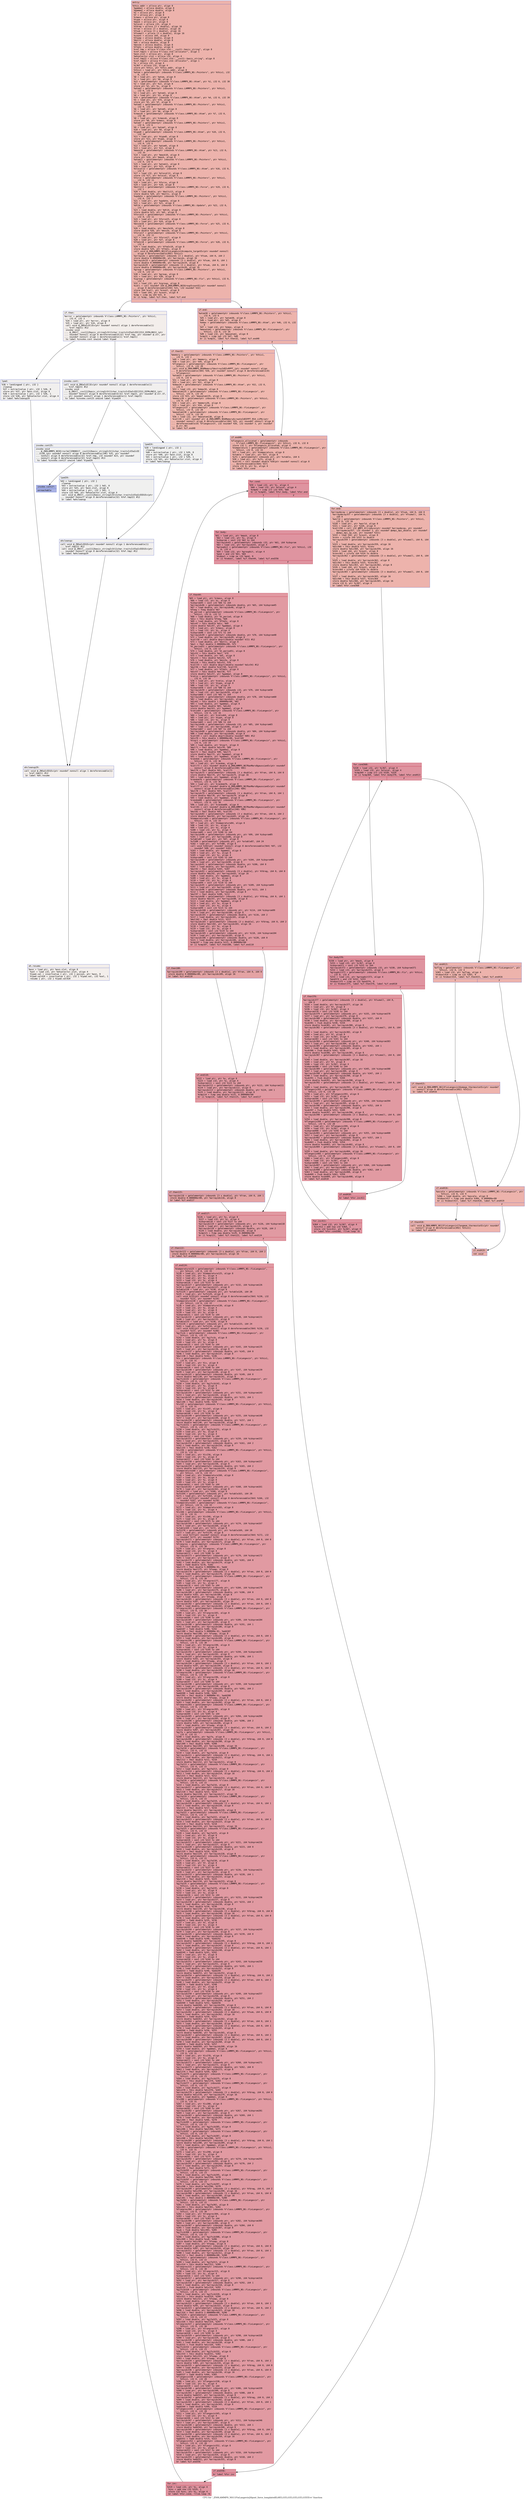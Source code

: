 digraph "CFG for '_ZN9LAMMPS_NS11FixLangevin20post_force_templatedILi0ELi1ELi1ELi1ELi1ELi1EEEvv' function" {
	label="CFG for '_ZN9LAMMPS_NS11FixLangevin20post_force_templatedILi0ELi1ELi1ELi1ELi1ELi1EEEvv' function";

	Node0x55e6b20010c0 [shape=record,color="#3d50c3ff", style=filled, fillcolor="#d6524470" fontname="Courier",label="{entry:\l|  %this.addr = alloca ptr, align 8\l  %gamma1 = alloca double, align 8\l  %gamma2 = alloca double, align 8\l  %v = alloca ptr, align 8\l  %f = alloca ptr, align 8\l  %rmass = alloca ptr, align 8\l  %type = alloca ptr, align 8\l  %mask = alloca ptr, align 8\l  %nlocal = alloca i32, align 4\l  %fdrag = alloca [3 x double], align 16\l  %fran = alloca [3 x double], align 16\l  %fsum = alloca [3 x double], align 16\l  %fsumall = alloca [3 x double], align 16\l  %count = alloca i64, align 8\l  %fswap = alloca double, align 8\l  %boltz = alloca double, align 8\l  %dt = alloca double, align 8\l  %mvv2e = alloca double, align 8\l  %ftm2v = alloca double, align 8\l  %ref.tmp = alloca %\"class.std::__cxx11::basic_string\", align 8\l  %ref.tmp21 = alloca %\"class.std::allocator\", align 1\l  %exn.slot = alloca ptr, align 8\l  %ehselector.slot = alloca i32, align 4\l  %ref.tmp22 = alloca %\"class.std::__cxx11::basic_string\", align 8\l  %ref.tmp23 = alloca %\"class.std::allocator\", align 1\l  %i = alloca i32, align 4\l  %i367 = alloca i32, align 4\l  store ptr %this, ptr %this.addr, align 8\l  %this1 = load ptr, ptr %this.addr, align 8\l  %atom = getelementptr inbounds %\"class.LAMMPS_NS::Pointers\", ptr %this1, i32\l... 0, i32 6\l  %0 = load ptr, ptr %atom, align 8\l  %1 = load ptr, ptr %0, align 8\l  %v2 = getelementptr inbounds %\"class.LAMMPS_NS::Atom\", ptr %1, i32 0, i32 38\l  %2 = load ptr, ptr %v2, align 8\l  store ptr %2, ptr %v, align 8\l  %atom3 = getelementptr inbounds %\"class.LAMMPS_NS::Pointers\", ptr %this1,\l... i32 0, i32 6\l  %3 = load ptr, ptr %atom3, align 8\l  %4 = load ptr, ptr %3, align 8\l  %f4 = getelementptr inbounds %\"class.LAMMPS_NS::Atom\", ptr %4, i32 0, i32 39\l  %5 = load ptr, ptr %f4, align 8\l  store ptr %5, ptr %f, align 8\l  %atom5 = getelementptr inbounds %\"class.LAMMPS_NS::Pointers\", ptr %this1,\l... i32 0, i32 6\l  %6 = load ptr, ptr %atom5, align 8\l  %7 = load ptr, ptr %6, align 8\l  %rmass6 = getelementptr inbounds %\"class.LAMMPS_NS::Atom\", ptr %7, i32 0,\l... i32 40\l  %8 = load ptr, ptr %rmass6, align 8\l  store ptr %8, ptr %rmass, align 8\l  %atom7 = getelementptr inbounds %\"class.LAMMPS_NS::Pointers\", ptr %this1,\l... i32 0, i32 6\l  %9 = load ptr, ptr %atom7, align 8\l  %10 = load ptr, ptr %9, align 8\l  %type8 = getelementptr inbounds %\"class.LAMMPS_NS::Atom\", ptr %10, i32 0,\l... i32 34\l  %11 = load ptr, ptr %type8, align 8\l  store ptr %11, ptr %type, align 8\l  %atom9 = getelementptr inbounds %\"class.LAMMPS_NS::Pointers\", ptr %this1,\l... i32 0, i32 6\l  %12 = load ptr, ptr %atom9, align 8\l  %13 = load ptr, ptr %12, align 8\l  %mask10 = getelementptr inbounds %\"class.LAMMPS_NS::Atom\", ptr %13, i32 0,\l... i32 35\l  %14 = load ptr, ptr %mask10, align 8\l  store ptr %14, ptr %mask, align 8\l  %atom11 = getelementptr inbounds %\"class.LAMMPS_NS::Pointers\", ptr %this1,\l... i32 0, i32 6\l  %15 = load ptr, ptr %atom11, align 8\l  %16 = load ptr, ptr %15, align 8\l  %nlocal12 = getelementptr inbounds %\"class.LAMMPS_NS::Atom\", ptr %16, i32 0,\l... i32 4\l  %17 = load i32, ptr %nlocal12, align 8\l  store i32 %17, ptr %nlocal, align 4\l  %force = getelementptr inbounds %\"class.LAMMPS_NS::Pointers\", ptr %this1,\l... i32 0, i32 11\l  %18 = load ptr, ptr %force, align 8\l  %19 = load ptr, ptr %18, align 8\l  %boltz13 = getelementptr inbounds %\"class.LAMMPS_NS::Force\", ptr %19, i32 0,\l... i32 1\l  %20 = load double, ptr %boltz13, align 8\l  store double %20, ptr %boltz, align 8\l  %update = getelementptr inbounds %\"class.LAMMPS_NS::Pointers\", ptr %this1,\l... i32 0, i32 7\l  %21 = load ptr, ptr %update, align 8\l  %22 = load ptr, ptr %21, align 8\l  %dt14 = getelementptr inbounds %\"class.LAMMPS_NS::Update\", ptr %22, i32 0,\l... i32 1\l  %23 = load double, ptr %dt14, align 8\l  store double %23, ptr %dt, align 8\l  %force15 = getelementptr inbounds %\"class.LAMMPS_NS::Pointers\", ptr %this1,\l... i32 0, i32 11\l  %24 = load ptr, ptr %force15, align 8\l  %25 = load ptr, ptr %24, align 8\l  %mvv2e16 = getelementptr inbounds %\"class.LAMMPS_NS::Force\", ptr %25, i32 0,\l... i32 3\l  %26 = load double, ptr %mvv2e16, align 8\l  store double %26, ptr %mvv2e, align 8\l  %force17 = getelementptr inbounds %\"class.LAMMPS_NS::Pointers\", ptr %this1,\l... i32 0, i32 11\l  %27 = load ptr, ptr %force17, align 8\l  %28 = load ptr, ptr %27, align 8\l  %ftm2v18 = getelementptr inbounds %\"class.LAMMPS_NS::Force\", ptr %28, i32 0,\l... i32 4\l  %29 = load double, ptr %ftm2v18, align 8\l  store double %29, ptr %ftm2v, align 8\l  call void @_ZN9LAMMPS_NS11FixLangevin14compute_targetEv(ptr noundef nonnull\l... align 8 dereferenceable(892) %this1)\l  %arrayidx = getelementptr inbounds [3 x double], ptr %fsum, i64 0, i64 2\l  store double 0.000000e+00, ptr %arrayidx, align 16\l  %arrayidx19 = getelementptr inbounds [3 x double], ptr %fsum, i64 0, i64 1\l  store double 0.000000e+00, ptr %arrayidx19, align 8\l  %arrayidx20 = getelementptr inbounds [3 x double], ptr %fsum, i64 0, i64 0\l  store double 0.000000e+00, ptr %arrayidx20, align 16\l  %group = getelementptr inbounds %\"class.LAMMPS_NS::Pointers\", ptr %this1,\l... i32 0, i32 13\l  %30 = load ptr, ptr %group, align 8\l  %31 = load ptr, ptr %30, align 8\l  %igroup = getelementptr inbounds %\"class.LAMMPS_NS::Fix\", ptr %this1, i32 0,\l... i32 3\l  %32 = load i32, ptr %igroup, align 8\l  %call = call noundef i64 @_ZN9LAMMPS_NS5Group5countEi(ptr noundef nonnull\l... align 8 dereferenceable(244) %31, i32 noundef %32)\l  store i64 %call, ptr %count, align 8\l  %33 = load i64, ptr %count, align 8\l  %cmp = icmp eq i64 %33, 0\l  br i1 %cmp, label %if.then, label %if.end\l|{<s0>T|<s1>F}}"];
	Node0x55e6b20010c0:s0 -> Node0x55e6b200b850[tooltip="entry -> if.then\nProbability 0.00%" ];
	Node0x55e6b20010c0:s1 -> Node0x55e6b200b8c0[tooltip="entry -> if.end\nProbability 100.00%" ];
	Node0x55e6b200b850 [shape=record,color="#3d50c3ff", style=filled, fillcolor="#e5d8d170" fontname="Courier",label="{if.then:\l|  %error = getelementptr inbounds %\"class.LAMMPS_NS::Pointers\", ptr %this1,\l... i32 0, i32 3\l  %34 = load ptr, ptr %error, align 8\l  %35 = load ptr, ptr %34, align 8\l  call void @_ZNSaIcEC1Ev(ptr noundef nonnull align 1 dereferenceable(1)\l... %ref.tmp21) #12\l  invoke void\l... @_ZNSt7__cxx1112basic_stringIcSt11char_traitsIcESaIcEEC2IS3_EEPKcRKS3_(ptr\l... noundef nonnull align 8 dereferenceable(32) %ref.tmp, ptr noundef @.str, ptr\l... noundef nonnull align 1 dereferenceable(1) %ref.tmp21)\l          to label %invoke.cont unwind label %lpad\l}"];
	Node0x55e6b200b850 -> Node0x55e6b200bd40[tooltip="if.then -> invoke.cont\nProbability 50.00%" ];
	Node0x55e6b200b850 -> Node0x55e6b200bd90[tooltip="if.then -> lpad\nProbability 50.00%" ];
	Node0x55e6b200bd40 [shape=record,color="#3d50c3ff", style=filled, fillcolor="#e0dbd870" fontname="Courier",label="{invoke.cont:\l|  call void @_ZNSaIcEC1Ev(ptr noundef nonnull align 1 dereferenceable(1)\l... %ref.tmp23) #12\l  invoke void\l... @_ZNSt7__cxx1112basic_stringIcSt11char_traitsIcESaIcEEC2IS3_EEPKcRKS3_(ptr\l... noundef nonnull align 8 dereferenceable(32) %ref.tmp22, ptr noundef @.str.37,\l... ptr noundef nonnull align 1 dereferenceable(1) %ref.tmp23)\l          to label %invoke.cont25 unwind label %lpad24\l}"];
	Node0x55e6b200bd40 -> Node0x55e6b200c080[tooltip="invoke.cont -> invoke.cont25\nProbability 50.00%" ];
	Node0x55e6b200bd40 -> Node0x55e6b200c0d0[tooltip="invoke.cont -> lpad24\nProbability 50.00%" ];
	Node0x55e6b200c080 [shape=record,color="#3d50c3ff", style=filled, fillcolor="#dedcdb70" fontname="Courier",label="{invoke.cont25:\l|  invoke void\l... @_ZN9LAMMPS_NS5Error3allERKNSt7__cxx1112basic_stringIcSt11char_traitsIcESaIcEE\l...EiS8_(ptr noundef nonnull align 8 dereferenceable(196) %35, ptr noundef\l... nonnull align 8 dereferenceable(32) %ref.tmp, i32 noundef 623, ptr noundef\l... nonnull align 8 dereferenceable(32) %ref.tmp22) #13\l          to label %invoke.cont27 unwind label %lpad26\l}"];
	Node0x55e6b200c080 -> Node0x55e6b200c030[tooltip="invoke.cont25 -> invoke.cont27\nProbability 0.00%" ];
	Node0x55e6b200c080 -> Node0x55e6b200c300[tooltip="invoke.cont25 -> lpad26\nProbability 100.00%" ];
	Node0x55e6b200c030 [shape=record,color="#3d50c3ff", style=filled, fillcolor="#3d50c370" fontname="Courier",label="{invoke.cont27:\l|  unreachable\l}"];
	Node0x55e6b200bd90 [shape=record,color="#3d50c3ff", style=filled, fillcolor="#e0dbd870" fontname="Courier",label="{lpad:\l|  %36 = landingpad \{ ptr, i32 \}\l          cleanup\l  %37 = extractvalue \{ ptr, i32 \} %36, 0\l  store ptr %37, ptr %exn.slot, align 8\l  %38 = extractvalue \{ ptr, i32 \} %36, 1\l  store i32 %38, ptr %ehselector.slot, align 4\l  br label %ehcleanup29\l}"];
	Node0x55e6b200bd90 -> Node0x55e6b200c800[tooltip="lpad -> ehcleanup29\nProbability 100.00%" ];
	Node0x55e6b200c0d0 [shape=record,color="#3d50c3ff", style=filled, fillcolor="#dedcdb70" fontname="Courier",label="{lpad24:\l|  %39 = landingpad \{ ptr, i32 \}\l          cleanup\l  %40 = extractvalue \{ ptr, i32 \} %39, 0\l  store ptr %40, ptr %exn.slot, align 8\l  %41 = extractvalue \{ ptr, i32 \} %39, 1\l  store i32 %41, ptr %ehselector.slot, align 4\l  br label %ehcleanup\l}"];
	Node0x55e6b200c0d0 -> Node0x55e6b200cb50[tooltip="lpad24 -> ehcleanup\nProbability 100.00%" ];
	Node0x55e6b200c300 [shape=record,color="#3d50c3ff", style=filled, fillcolor="#dedcdb70" fontname="Courier",label="{lpad26:\l|  %42 = landingpad \{ ptr, i32 \}\l          cleanup\l  %43 = extractvalue \{ ptr, i32 \} %42, 0\l  store ptr %43, ptr %exn.slot, align 8\l  %44 = extractvalue \{ ptr, i32 \} %42, 1\l  store i32 %44, ptr %ehselector.slot, align 4\l  call void @_ZNSt7__cxx1112basic_stringIcSt11char_traitsIcESaIcEED1Ev(ptr\l... noundef nonnull align 8 dereferenceable(32) %ref.tmp22) #12\l  br label %ehcleanup\l}"];
	Node0x55e6b200c300 -> Node0x55e6b200cb50[tooltip="lpad26 -> ehcleanup\nProbability 100.00%" ];
	Node0x55e6b200cb50 [shape=record,color="#3d50c3ff", style=filled, fillcolor="#e0dbd870" fontname="Courier",label="{ehcleanup:\l|  call void @_ZNSaIcED1Ev(ptr noundef nonnull align 1 dereferenceable(1)\l... %ref.tmp23) #12\l  call void @_ZNSt7__cxx1112basic_stringIcSt11char_traitsIcESaIcEED1Ev(ptr\l... noundef nonnull align 8 dereferenceable(32) %ref.tmp) #12\l  br label %ehcleanup29\l}"];
	Node0x55e6b200cb50 -> Node0x55e6b200c800[tooltip="ehcleanup -> ehcleanup29\nProbability 100.00%" ];
	Node0x55e6b200c800 [shape=record,color="#3d50c3ff", style=filled, fillcolor="#e5d8d170" fontname="Courier",label="{ehcleanup29:\l|  call void @_ZNSaIcED1Ev(ptr noundef nonnull align 1 dereferenceable(1)\l... %ref.tmp21) #12\l  br label %eh.resume\l}"];
	Node0x55e6b200c800 -> Node0x55e6b200d400[tooltip="ehcleanup29 -> eh.resume\nProbability 100.00%" ];
	Node0x55e6b200b8c0 [shape=record,color="#3d50c3ff", style=filled, fillcolor="#d6524470" fontname="Courier",label="{if.end:\l|  %atom30 = getelementptr inbounds %\"class.LAMMPS_NS::Pointers\", ptr %this1,\l... i32 0, i32 6\l  %45 = load ptr, ptr %atom30, align 8\l  %46 = load ptr, ptr %45, align 8\l  %nmax = getelementptr inbounds %\"class.LAMMPS_NS::Atom\", ptr %46, i32 0, i32\l... 6\l  %47 = load i32, ptr %nmax, align 8\l  %maxatom1 = getelementptr inbounds %\"class.LAMMPS_NS::FixLangevin\", ptr\l... %this1, i32 0, i32 26\l  %48 = load i32, ptr %maxatom1, align 8\l  %cmp31 = icmp sgt i32 %47, %48\l  br i1 %cmp31, label %if.then32, label %if.end40\l|{<s0>T|<s1>F}}"];
	Node0x55e6b200b8c0:s0 -> Node0x55e6b200e210[tooltip="if.end -> if.then32\nProbability 50.00%" ];
	Node0x55e6b200b8c0:s1 -> Node0x55e6b200e290[tooltip="if.end -> if.end40\nProbability 50.00%" ];
	Node0x55e6b200e210 [shape=record,color="#3d50c3ff", style=filled, fillcolor="#dc5d4a70" fontname="Courier",label="{if.then32:\l|  %memory = getelementptr inbounds %\"class.LAMMPS_NS::Pointers\", ptr %this1,\l... i32 0, i32 2\l  %49 = load ptr, ptr %memory, align 8\l  %50 = load ptr, ptr %49, align 8\l  %flangevin = getelementptr inbounds %\"class.LAMMPS_NS::FixLangevin\", ptr\l... %this1, i32 0, i32 28\l  call void @_ZN9LAMMPS_NS6Memory7destroyIdEEvRPPT_(ptr noundef nonnull align\l... 8 dereferenceable(184) %50, ptr noundef nonnull align 8 dereferenceable(8)\l... %flangevin)\l  %atom33 = getelementptr inbounds %\"class.LAMMPS_NS::Pointers\", ptr %this1,\l... i32 0, i32 6\l  %51 = load ptr, ptr %atom33, align 8\l  %52 = load ptr, ptr %51, align 8\l  %nmax34 = getelementptr inbounds %\"class.LAMMPS_NS::Atom\", ptr %52, i32 0,\l... i32 6\l  %53 = load i32, ptr %nmax34, align 8\l  %maxatom135 = getelementptr inbounds %\"class.LAMMPS_NS::FixLangevin\", ptr\l... %this1, i32 0, i32 26\l  store i32 %53, ptr %maxatom135, align 8\l  %memory36 = getelementptr inbounds %\"class.LAMMPS_NS::Pointers\", ptr %this1,\l... i32 0, i32 2\l  %54 = load ptr, ptr %memory36, align 8\l  %55 = load ptr, ptr %54, align 8\l  %flangevin37 = getelementptr inbounds %\"class.LAMMPS_NS::FixLangevin\", ptr\l... %this1, i32 0, i32 28\l  %maxatom138 = getelementptr inbounds %\"class.LAMMPS_NS::FixLangevin\", ptr\l... %this1, i32 0, i32 26\l  %56 = load i32, ptr %maxatom138, align 8\l  %call39 = call noundef ptr @_ZN9LAMMPS_NS6Memory6createIdEEPPT_RS4_iiPKc(ptr\l... noundef nonnull align 8 dereferenceable(184) %55, ptr noundef nonnull align 8\l... dereferenceable(8) %flangevin37, i32 noundef %56, i32 noundef 3, ptr noundef\l... @.str.38)\l  br label %if.end40\l}"];
	Node0x55e6b200e210 -> Node0x55e6b200e290[tooltip="if.then32 -> if.end40\nProbability 100.00%" ];
	Node0x55e6b200e290 [shape=record,color="#3d50c3ff", style=filled, fillcolor="#d6524470" fontname="Courier",label="{if.end40:\l|  %flangevin_allocated = getelementptr inbounds\l... %\"class.LAMMPS_NS::FixLangevin\", ptr %this1, i32 0, i32 8\l  store i32 1, ptr %flangevin_allocated, align 4\l  %temperature = getelementptr inbounds %\"class.LAMMPS_NS::FixLangevin\", ptr\l... %this1, i32 0, i32 33\l  %57 = load ptr, ptr %temperature, align 8\l  %vtable = load ptr, ptr %57, align 8\l  %vfn = getelementptr inbounds ptr, ptr %vtable, i64 6\l  %58 = load ptr, ptr %vfn, align 8\l  %call41 = call noundef double %58(ptr noundef nonnull align 8\l... dereferenceable(564) %57)\l  store i32 0, ptr %i, align 4\l  br label %for.cond\l}"];
	Node0x55e6b200e290 -> Node0x55e6b200f9b0[tooltip="if.end40 -> for.cond\nProbability 100.00%" ];
	Node0x55e6b200f9b0 [shape=record,color="#b70d28ff", style=filled, fillcolor="#b70d2870" fontname="Courier",label="{for.cond:\l|  %59 = load i32, ptr %i, align 4\l  %60 = load i32, ptr %nlocal, align 4\l  %cmp42 = icmp slt i32 %59, %60\l  br i1 %cmp42, label %for.body, label %for.end\l|{<s0>T|<s1>F}}"];
	Node0x55e6b200f9b0:s0 -> Node0x55e6b200fc20[tooltip="for.cond -> for.body\nProbability 96.88%" ];
	Node0x55e6b200f9b0:s1 -> Node0x55e6b200fc70[tooltip="for.cond -> for.end\nProbability 3.12%" ];
	Node0x55e6b200fc20 [shape=record,color="#b70d28ff", style=filled, fillcolor="#b70d2870" fontname="Courier",label="{for.body:\l|  %61 = load ptr, ptr %mask, align 8\l  %62 = load i32, ptr %i, align 4\l  %idxprom = sext i32 %62 to i64\l  %arrayidx43 = getelementptr inbounds i32, ptr %61, i64 %idxprom\l  %63 = load i32, ptr %arrayidx43, align 4\l  %groupbit = getelementptr inbounds %\"class.LAMMPS_NS::Fix\", ptr %this1, i32\l... 0, i32 4\l  %64 = load i32, ptr %groupbit, align 4\l  %and = and i32 %63, %64\l  %tobool = icmp ne i32 %and, 0\l  br i1 %tobool, label %if.then44, label %if.end356\l|{<s0>T|<s1>F}}"];
	Node0x55e6b200fc20:s0 -> Node0x55e6b200a710[tooltip="for.body -> if.then44\nProbability 62.50%" ];
	Node0x55e6b200fc20:s1 -> Node0x55e6b200a790[tooltip="for.body -> if.end356\nProbability 37.50%" ];
	Node0x55e6b200a710 [shape=record,color="#b70d28ff", style=filled, fillcolor="#bb1b2c70" fontname="Courier",label="{if.then44:\l|  %65 = load ptr, ptr %rmass, align 8\l  %66 = load i32, ptr %i, align 4\l  %idxprom45 = sext i32 %66 to i64\l  %arrayidx46 = getelementptr inbounds double, ptr %65, i64 %idxprom45\l  %67 = load double, ptr %arrayidx46, align 8\l  %fneg = fneg double %67\l  %t_period = getelementptr inbounds %\"class.LAMMPS_NS::FixLangevin\", ptr\l... %this1, i32 0, i32 12\l  %68 = load double, ptr %t_period, align 8\l  %div = fdiv double %fneg, %68\l  %69 = load double, ptr %ftm2v, align 8\l  %div47 = fdiv double %div, %69\l  store double %div47, ptr %gamma1, align 8\l  %70 = load ptr, ptr %rmass, align 8\l  %71 = load i32, ptr %i, align 4\l  %idxprom48 = sext i32 %71 to i64\l  %arrayidx49 = getelementptr inbounds double, ptr %70, i64 %idxprom48\l  %72 = load double, ptr %arrayidx49, align 8\l  %call50 = call double @sqrt(double noundef %72) #12\l  %73 = load double, ptr %boltz, align 8\l  %mul = fmul double 2.000000e+00, %73\l  %t_period51 = getelementptr inbounds %\"class.LAMMPS_NS::FixLangevin\", ptr\l... %this1, i32 0, i32 12\l  %74 = load double, ptr %t_period51, align 8\l  %div52 = fdiv double %mul, %74\l  %75 = load double, ptr %dt, align 8\l  %div53 = fdiv double %div52, %75\l  %76 = load double, ptr %mvv2e, align 8\l  %div54 = fdiv double %div53, %76\l  %call55 = call double @sqrt(double noundef %div54) #12\l  %mul56 = fmul double %call50, %call55\l  %77 = load double, ptr %ftm2v, align 8\l  %div57 = fdiv double %mul56, %77\l  store double %div57, ptr %gamma2, align 8\l  %ratio = getelementptr inbounds %\"class.LAMMPS_NS::FixLangevin\", ptr %this1,\l... i32 0, i32 16\l  %78 = load ptr, ptr %ratio, align 8\l  %79 = load ptr, ptr %type, align 8\l  %80 = load i32, ptr %i, align 4\l  %idxprom58 = sext i32 %80 to i64\l  %arrayidx59 = getelementptr inbounds i32, ptr %79, i64 %idxprom58\l  %81 = load i32, ptr %arrayidx59, align 4\l  %idxprom60 = sext i32 %81 to i64\l  %arrayidx61 = getelementptr inbounds double, ptr %78, i64 %idxprom60\l  %82 = load double, ptr %arrayidx61, align 8\l  %div62 = fdiv double 1.000000e+00, %82\l  %83 = load double, ptr %gamma1, align 8\l  %mul63 = fmul double %83, %div62\l  store double %mul63, ptr %gamma1, align 8\l  %ratio64 = getelementptr inbounds %\"class.LAMMPS_NS::FixLangevin\", ptr\l... %this1, i32 0, i32 16\l  %84 = load ptr, ptr %ratio64, align 8\l  %85 = load ptr, ptr %type, align 8\l  %86 = load i32, ptr %i, align 4\l  %idxprom65 = sext i32 %86 to i64\l  %arrayidx66 = getelementptr inbounds i32, ptr %85, i64 %idxprom65\l  %87 = load i32, ptr %arrayidx66, align 4\l  %idxprom67 = sext i32 %87 to i64\l  %arrayidx68 = getelementptr inbounds double, ptr %84, i64 %idxprom67\l  %88 = load double, ptr %arrayidx68, align 8\l  %call69 = call double @sqrt(double noundef %88) #12\l  %div70 = fdiv double 1.000000e+00, %call69\l  %tsqrt = getelementptr inbounds %\"class.LAMMPS_NS::FixLangevin\", ptr %this1,\l... i32 0, i32 19\l  %89 = load double, ptr %tsqrt, align 8\l  %mul71 = fmul double %div70, %89\l  %90 = load double, ptr %gamma2, align 8\l  %mul72 = fmul double %90, %mul71\l  store double %mul72, ptr %gamma2, align 8\l  %91 = load double, ptr %gamma2, align 8\l  %random = getelementptr inbounds %\"class.LAMMPS_NS::FixLangevin\", ptr\l... %this1, i32 0, i32 36\l  %92 = load ptr, ptr %random, align 8\l  %call73 = call noundef double @_ZN9LAMMPS_NS7RanMars8gaussianEv(ptr noundef\l... nonnull align 8 dereferenceable(240) %92)\l  %mul74 = fmul double %91, %call73\l  %arrayidx75 = getelementptr inbounds [3 x double], ptr %fran, i64 0, i64 0\l  store double %mul74, ptr %arrayidx75, align 16\l  %93 = load double, ptr %gamma2, align 8\l  %random76 = getelementptr inbounds %\"class.LAMMPS_NS::FixLangevin\", ptr\l... %this1, i32 0, i32 36\l  %94 = load ptr, ptr %random76, align 8\l  %call77 = call noundef double @_ZN9LAMMPS_NS7RanMars8gaussianEv(ptr noundef\l... nonnull align 8 dereferenceable(240) %94)\l  %mul78 = fmul double %93, %call77\l  %arrayidx79 = getelementptr inbounds [3 x double], ptr %fran, i64 0, i64 1\l  store double %mul78, ptr %arrayidx79, align 8\l  %95 = load double, ptr %gamma2, align 8\l  %random80 = getelementptr inbounds %\"class.LAMMPS_NS::FixLangevin\", ptr\l... %this1, i32 0, i32 36\l  %96 = load ptr, ptr %random80, align 8\l  %call81 = call noundef double @_ZN9LAMMPS_NS7RanMars8gaussianEv(ptr noundef\l... nonnull align 8 dereferenceable(240) %96)\l  %mul82 = fmul double %95, %call81\l  %arrayidx83 = getelementptr inbounds [3 x double], ptr %fran, i64 0, i64 2\l  store double %mul82, ptr %arrayidx83, align 16\l  %temperature84 = getelementptr inbounds %\"class.LAMMPS_NS::FixLangevin\", ptr\l... %this1, i32 0, i32 33\l  %97 = load ptr, ptr %temperature84, align 8\l  %98 = load i32, ptr %i, align 4\l  %99 = load ptr, ptr %v, align 8\l  %100 = load i32, ptr %i, align 4\l  %idxprom85 = sext i32 %100 to i64\l  %arrayidx86 = getelementptr inbounds ptr, ptr %99, i64 %idxprom85\l  %101 = load ptr, ptr %arrayidx86, align 8\l  %vtable87 = load ptr, ptr %97, align 8\l  %vfn88 = getelementptr inbounds ptr, ptr %vtable87, i64 24\l  %102 = load ptr, ptr %vfn88, align 8\l  call void %102(ptr noundef nonnull align 8 dereferenceable(564) %97, i32\l... noundef %98, ptr noundef %101)\l  %103 = load double, ptr %gamma1, align 8\l  %104 = load ptr, ptr %v, align 8\l  %105 = load i32, ptr %i, align 4\l  %idxprom89 = sext i32 %105 to i64\l  %arrayidx90 = getelementptr inbounds ptr, ptr %104, i64 %idxprom89\l  %106 = load ptr, ptr %arrayidx90, align 8\l  %arrayidx91 = getelementptr inbounds double, ptr %106, i64 0\l  %107 = load double, ptr %arrayidx91, align 8\l  %mul92 = fmul double %103, %107\l  %arrayidx93 = getelementptr inbounds [3 x double], ptr %fdrag, i64 0, i64 0\l  store double %mul92, ptr %arrayidx93, align 16\l  %108 = load double, ptr %gamma1, align 8\l  %109 = load ptr, ptr %v, align 8\l  %110 = load i32, ptr %i, align 4\l  %idxprom94 = sext i32 %110 to i64\l  %arrayidx95 = getelementptr inbounds ptr, ptr %109, i64 %idxprom94\l  %111 = load ptr, ptr %arrayidx95, align 8\l  %arrayidx96 = getelementptr inbounds double, ptr %111, i64 1\l  %112 = load double, ptr %arrayidx96, align 8\l  %mul97 = fmul double %108, %112\l  %arrayidx98 = getelementptr inbounds [3 x double], ptr %fdrag, i64 0, i64 1\l  store double %mul97, ptr %arrayidx98, align 8\l  %113 = load double, ptr %gamma1, align 8\l  %114 = load ptr, ptr %v, align 8\l  %115 = load i32, ptr %i, align 4\l  %idxprom99 = sext i32 %115 to i64\l  %arrayidx100 = getelementptr inbounds ptr, ptr %114, i64 %idxprom99\l  %116 = load ptr, ptr %arrayidx100, align 8\l  %arrayidx101 = getelementptr inbounds double, ptr %116, i64 2\l  %117 = load double, ptr %arrayidx101, align 8\l  %mul102 = fmul double %113, %117\l  %arrayidx103 = getelementptr inbounds [3 x double], ptr %fdrag, i64 0, i64 2\l  store double %mul102, ptr %arrayidx103, align 16\l  %118 = load ptr, ptr %v, align 8\l  %119 = load i32, ptr %i, align 4\l  %idxprom104 = sext i32 %119 to i64\l  %arrayidx105 = getelementptr inbounds ptr, ptr %118, i64 %idxprom104\l  %120 = load ptr, ptr %arrayidx105, align 8\l  %arrayidx106 = getelementptr inbounds double, ptr %120, i64 0\l  %121 = load double, ptr %arrayidx106, align 8\l  %cmp107 = fcmp oeq double %121, 0.000000e+00\l  br i1 %cmp107, label %if.then108, label %if.end110\l|{<s0>T|<s1>F}}"];
	Node0x55e6b200a710:s0 -> Node0x55e6b2016d70[tooltip="if.then44 -> if.then108\nProbability 62.50%" ];
	Node0x55e6b200a710:s1 -> Node0x55e6b2016df0[tooltip="if.then44 -> if.end110\nProbability 37.50%" ];
	Node0x55e6b2016d70 [shape=record,color="#3d50c3ff", style=filled, fillcolor="#c32e3170" fontname="Courier",label="{if.then108:\l|  %arrayidx109 = getelementptr inbounds [3 x double], ptr %fran, i64 0, i64 0\l  store double 0.000000e+00, ptr %arrayidx109, align 16\l  br label %if.end110\l}"];
	Node0x55e6b2016d70 -> Node0x55e6b2016df0[tooltip="if.then108 -> if.end110\nProbability 100.00%" ];
	Node0x55e6b2016df0 [shape=record,color="#b70d28ff", style=filled, fillcolor="#bb1b2c70" fontname="Courier",label="{if.end110:\l|  %122 = load ptr, ptr %v, align 8\l  %123 = load i32, ptr %i, align 4\l  %idxprom111 = sext i32 %123 to i64\l  %arrayidx112 = getelementptr inbounds ptr, ptr %122, i64 %idxprom111\l  %124 = load ptr, ptr %arrayidx112, align 8\l  %arrayidx113 = getelementptr inbounds double, ptr %124, i64 1\l  %125 = load double, ptr %arrayidx113, align 8\l  %cmp114 = fcmp oeq double %125, 0.000000e+00\l  br i1 %cmp114, label %if.then115, label %if.end117\l|{<s0>T|<s1>F}}"];
	Node0x55e6b2016df0:s0 -> Node0x55e6b2017670[tooltip="if.end110 -> if.then115\nProbability 62.50%" ];
	Node0x55e6b2016df0:s1 -> Node0x55e6b20176f0[tooltip="if.end110 -> if.end117\nProbability 37.50%" ];
	Node0x55e6b2017670 [shape=record,color="#3d50c3ff", style=filled, fillcolor="#c32e3170" fontname="Courier",label="{if.then115:\l|  %arrayidx116 = getelementptr inbounds [3 x double], ptr %fran, i64 0, i64 1\l  store double 0.000000e+00, ptr %arrayidx116, align 8\l  br label %if.end117\l}"];
	Node0x55e6b2017670 -> Node0x55e6b20176f0[tooltip="if.then115 -> if.end117\nProbability 100.00%" ];
	Node0x55e6b20176f0 [shape=record,color="#b70d28ff", style=filled, fillcolor="#bb1b2c70" fontname="Courier",label="{if.end117:\l|  %126 = load ptr, ptr %v, align 8\l  %127 = load i32, ptr %i, align 4\l  %idxprom118 = sext i32 %127 to i64\l  %arrayidx119 = getelementptr inbounds ptr, ptr %126, i64 %idxprom118\l  %128 = load ptr, ptr %arrayidx119, align 8\l  %arrayidx120 = getelementptr inbounds double, ptr %128, i64 2\l  %129 = load double, ptr %arrayidx120, align 8\l  %cmp121 = fcmp oeq double %129, 0.000000e+00\l  br i1 %cmp121, label %if.then122, label %if.end124\l|{<s0>T|<s1>F}}"];
	Node0x55e6b20176f0:s0 -> Node0x55e6b2017f10[tooltip="if.end117 -> if.then122\nProbability 62.50%" ];
	Node0x55e6b20176f0:s1 -> Node0x55e6b2017f90[tooltip="if.end117 -> if.end124\nProbability 37.50%" ];
	Node0x55e6b2017f10 [shape=record,color="#3d50c3ff", style=filled, fillcolor="#c32e3170" fontname="Courier",label="{if.then122:\l|  %arrayidx123 = getelementptr inbounds [3 x double], ptr %fran, i64 0, i64 2\l  store double 0.000000e+00, ptr %arrayidx123, align 16\l  br label %if.end124\l}"];
	Node0x55e6b2017f10 -> Node0x55e6b2017f90[tooltip="if.then122 -> if.end124\nProbability 100.00%" ];
	Node0x55e6b2017f90 [shape=record,color="#b70d28ff", style=filled, fillcolor="#bb1b2c70" fontname="Courier",label="{if.end124:\l|  %temperature125 = getelementptr inbounds %\"class.LAMMPS_NS::FixLangevin\",\l... ptr %this1, i32 0, i32 33\l  %130 = load ptr, ptr %temperature125, align 8\l  %131 = load i32, ptr %i, align 4\l  %132 = load ptr, ptr %v, align 8\l  %133 = load i32, ptr %i, align 4\l  %idxprom126 = sext i32 %133 to i64\l  %arrayidx127 = getelementptr inbounds ptr, ptr %132, i64 %idxprom126\l  %134 = load ptr, ptr %arrayidx127, align 8\l  %vtable128 = load ptr, ptr %130, align 8\l  %vfn129 = getelementptr inbounds ptr, ptr %vtable128, i64 28\l  %135 = load ptr, ptr %vfn129, align 8\l  call void %135(ptr noundef nonnull align 8 dereferenceable(564) %130, i32\l... noundef %131, ptr noundef %134)\l  %temperature130 = getelementptr inbounds %\"class.LAMMPS_NS::FixLangevin\",\l... ptr %this1, i32 0, i32 33\l  %136 = load ptr, ptr %temperature130, align 8\l  %137 = load i32, ptr %i, align 4\l  %138 = load ptr, ptr %v, align 8\l  %139 = load i32, ptr %i, align 4\l  %idxprom131 = sext i32 %139 to i64\l  %arrayidx132 = getelementptr inbounds ptr, ptr %138, i64 %idxprom131\l  %140 = load ptr, ptr %arrayidx132, align 8\l  %vtable133 = load ptr, ptr %136, align 8\l  %vfn134 = getelementptr inbounds ptr, ptr %vtable133, i64 24\l  %141 = load ptr, ptr %vfn134, align 8\l  call void %141(ptr noundef nonnull align 8 dereferenceable(564) %136, i32\l... noundef %137, ptr noundef %140)\l  %gjfsib = getelementptr inbounds %\"class.LAMMPS_NS::FixLangevin\", ptr\l... %this1, i32 0, i32 23\l  %142 = load double, ptr %gjfsib, align 8\l  %143 = load ptr, ptr %v, align 8\l  %144 = load i32, ptr %i, align 4\l  %idxprom135 = sext i32 %144 to i64\l  %arrayidx136 = getelementptr inbounds ptr, ptr %143, i64 %idxprom135\l  %145 = load ptr, ptr %arrayidx136, align 8\l  %arrayidx137 = getelementptr inbounds double, ptr %145, i64 0\l  %146 = load double, ptr %arrayidx137, align 8\l  %mul138 = fmul double %142, %146\l  %lv = getelementptr inbounds %\"class.LAMMPS_NS::FixLangevin\", ptr %this1,\l... i32 0, i32 31\l  %147 = load ptr, ptr %lv, align 8\l  %148 = load i32, ptr %i, align 4\l  %idxprom139 = sext i32 %148 to i64\l  %arrayidx140 = getelementptr inbounds ptr, ptr %147, i64 %idxprom139\l  %149 = load ptr, ptr %arrayidx140, align 8\l  %arrayidx141 = getelementptr inbounds double, ptr %149, i64 0\l  store double %mul138, ptr %arrayidx141, align 8\l  %gjfsib142 = getelementptr inbounds %\"class.LAMMPS_NS::FixLangevin\", ptr\l... %this1, i32 0, i32 23\l  %150 = load double, ptr %gjfsib142, align 8\l  %151 = load ptr, ptr %v, align 8\l  %152 = load i32, ptr %i, align 4\l  %idxprom143 = sext i32 %152 to i64\l  %arrayidx144 = getelementptr inbounds ptr, ptr %151, i64 %idxprom143\l  %153 = load ptr, ptr %arrayidx144, align 8\l  %arrayidx145 = getelementptr inbounds double, ptr %153, i64 1\l  %154 = load double, ptr %arrayidx145, align 8\l  %mul146 = fmul double %150, %154\l  %lv147 = getelementptr inbounds %\"class.LAMMPS_NS::FixLangevin\", ptr %this1,\l... i32 0, i32 31\l  %155 = load ptr, ptr %lv147, align 8\l  %156 = load i32, ptr %i, align 4\l  %idxprom148 = sext i32 %156 to i64\l  %arrayidx149 = getelementptr inbounds ptr, ptr %155, i64 %idxprom148\l  %157 = load ptr, ptr %arrayidx149, align 8\l  %arrayidx150 = getelementptr inbounds double, ptr %157, i64 1\l  store double %mul146, ptr %arrayidx150, align 8\l  %gjfsib151 = getelementptr inbounds %\"class.LAMMPS_NS::FixLangevin\", ptr\l... %this1, i32 0, i32 23\l  %158 = load double, ptr %gjfsib151, align 8\l  %159 = load ptr, ptr %v, align 8\l  %160 = load i32, ptr %i, align 4\l  %idxprom152 = sext i32 %160 to i64\l  %arrayidx153 = getelementptr inbounds ptr, ptr %159, i64 %idxprom152\l  %161 = load ptr, ptr %arrayidx153, align 8\l  %arrayidx154 = getelementptr inbounds double, ptr %161, i64 2\l  %162 = load double, ptr %arrayidx154, align 8\l  %mul155 = fmul double %158, %162\l  %lv156 = getelementptr inbounds %\"class.LAMMPS_NS::FixLangevin\", ptr %this1,\l... i32 0, i32 31\l  %163 = load ptr, ptr %lv156, align 8\l  %164 = load i32, ptr %i, align 4\l  %idxprom157 = sext i32 %164 to i64\l  %arrayidx158 = getelementptr inbounds ptr, ptr %163, i64 %idxprom157\l  %165 = load ptr, ptr %arrayidx158, align 8\l  %arrayidx159 = getelementptr inbounds double, ptr %165, i64 2\l  store double %mul155, ptr %arrayidx159, align 8\l  %temperature160 = getelementptr inbounds %\"class.LAMMPS_NS::FixLangevin\",\l... ptr %this1, i32 0, i32 33\l  %166 = load ptr, ptr %temperature160, align 8\l  %167 = load i32, ptr %i, align 4\l  %168 = load ptr, ptr %v, align 8\l  %169 = load i32, ptr %i, align 4\l  %idxprom161 = sext i32 %169 to i64\l  %arrayidx162 = getelementptr inbounds ptr, ptr %168, i64 %idxprom161\l  %170 = load ptr, ptr %arrayidx162, align 8\l  %vtable163 = load ptr, ptr %166, align 8\l  %vfn164 = getelementptr inbounds ptr, ptr %vtable163, i64 28\l  %171 = load ptr, ptr %vfn164, align 8\l  call void %171(ptr noundef nonnull align 8 dereferenceable(564) %166, i32\l... noundef %167, ptr noundef %170)\l  %temperature165 = getelementptr inbounds %\"class.LAMMPS_NS::FixLangevin\",\l... ptr %this1, i32 0, i32 33\l  %172 = load ptr, ptr %temperature165, align 8\l  %173 = load i32, ptr %i, align 4\l  %lv166 = getelementptr inbounds %\"class.LAMMPS_NS::FixLangevin\", ptr %this1,\l... i32 0, i32 31\l  %174 = load ptr, ptr %lv166, align 8\l  %175 = load i32, ptr %i, align 4\l  %idxprom167 = sext i32 %175 to i64\l  %arrayidx168 = getelementptr inbounds ptr, ptr %174, i64 %idxprom167\l  %176 = load ptr, ptr %arrayidx168, align 8\l  %vtable169 = load ptr, ptr %172, align 8\l  %vfn170 = getelementptr inbounds ptr, ptr %vtable169, i64 28\l  %177 = load ptr, ptr %vfn170, align 8\l  call void %177(ptr noundef nonnull align 8 dereferenceable(564) %172, i32\l... noundef %173, ptr noundef %176)\l  %arrayidx171 = getelementptr inbounds [3 x double], ptr %fran, i64 0, i64 0\l  %178 = load double, ptr %arrayidx171, align 16\l  %franprev = getelementptr inbounds %\"class.LAMMPS_NS::FixLangevin\", ptr\l... %this1, i32 0, i32 30\l  %179 = load ptr, ptr %franprev, align 8\l  %180 = load i32, ptr %i, align 4\l  %idxprom172 = sext i32 %180 to i64\l  %arrayidx173 = getelementptr inbounds ptr, ptr %179, i64 %idxprom172\l  %181 = load ptr, ptr %arrayidx173, align 8\l  %arrayidx174 = getelementptr inbounds double, ptr %181, i64 0\l  %182 = load double, ptr %arrayidx174, align 8\l  %add = fadd double %178, %182\l  %mul175 = fmul double 5.000000e-01, %add\l  store double %mul175, ptr %fswap, align 8\l  %arrayidx176 = getelementptr inbounds [3 x double], ptr %fran, i64 0, i64 0\l  %183 = load double, ptr %arrayidx176, align 16\l  %franprev177 = getelementptr inbounds %\"class.LAMMPS_NS::FixLangevin\", ptr\l... %this1, i32 0, i32 30\l  %184 = load ptr, ptr %franprev177, align 8\l  %185 = load i32, ptr %i, align 4\l  %idxprom178 = sext i32 %185 to i64\l  %arrayidx179 = getelementptr inbounds ptr, ptr %184, i64 %idxprom178\l  %186 = load ptr, ptr %arrayidx179, align 8\l  %arrayidx180 = getelementptr inbounds double, ptr %186, i64 0\l  store double %183, ptr %arrayidx180, align 8\l  %187 = load double, ptr %fswap, align 8\l  %arrayidx181 = getelementptr inbounds [3 x double], ptr %fran, i64 0, i64 0\l  store double %187, ptr %arrayidx181, align 16\l  %arrayidx182 = getelementptr inbounds [3 x double], ptr %fran, i64 0, i64 1\l  %188 = load double, ptr %arrayidx182, align 8\l  %franprev183 = getelementptr inbounds %\"class.LAMMPS_NS::FixLangevin\", ptr\l... %this1, i32 0, i32 30\l  %189 = load ptr, ptr %franprev183, align 8\l  %190 = load i32, ptr %i, align 4\l  %idxprom184 = sext i32 %190 to i64\l  %arrayidx185 = getelementptr inbounds ptr, ptr %189, i64 %idxprom184\l  %191 = load ptr, ptr %arrayidx185, align 8\l  %arrayidx186 = getelementptr inbounds double, ptr %191, i64 1\l  %192 = load double, ptr %arrayidx186, align 8\l  %add187 = fadd double %188, %192\l  %mul188 = fmul double 5.000000e-01, %add187\l  store double %mul188, ptr %fswap, align 8\l  %arrayidx189 = getelementptr inbounds [3 x double], ptr %fran, i64 0, i64 1\l  %193 = load double, ptr %arrayidx189, align 8\l  %franprev190 = getelementptr inbounds %\"class.LAMMPS_NS::FixLangevin\", ptr\l... %this1, i32 0, i32 30\l  %194 = load ptr, ptr %franprev190, align 8\l  %195 = load i32, ptr %i, align 4\l  %idxprom191 = sext i32 %195 to i64\l  %arrayidx192 = getelementptr inbounds ptr, ptr %194, i64 %idxprom191\l  %196 = load ptr, ptr %arrayidx192, align 8\l  %arrayidx193 = getelementptr inbounds double, ptr %196, i64 1\l  store double %193, ptr %arrayidx193, align 8\l  %197 = load double, ptr %fswap, align 8\l  %arrayidx194 = getelementptr inbounds [3 x double], ptr %fran, i64 0, i64 1\l  store double %197, ptr %arrayidx194, align 8\l  %arrayidx195 = getelementptr inbounds [3 x double], ptr %fran, i64 0, i64 2\l  %198 = load double, ptr %arrayidx195, align 16\l  %franprev196 = getelementptr inbounds %\"class.LAMMPS_NS::FixLangevin\", ptr\l... %this1, i32 0, i32 30\l  %199 = load ptr, ptr %franprev196, align 8\l  %200 = load i32, ptr %i, align 4\l  %idxprom197 = sext i32 %200 to i64\l  %arrayidx198 = getelementptr inbounds ptr, ptr %199, i64 %idxprom197\l  %201 = load ptr, ptr %arrayidx198, align 8\l  %arrayidx199 = getelementptr inbounds double, ptr %201, i64 2\l  %202 = load double, ptr %arrayidx199, align 8\l  %add200 = fadd double %198, %202\l  %mul201 = fmul double 5.000000e-01, %add200\l  store double %mul201, ptr %fswap, align 8\l  %arrayidx202 = getelementptr inbounds [3 x double], ptr %fran, i64 0, i64 2\l  %203 = load double, ptr %arrayidx202, align 16\l  %franprev203 = getelementptr inbounds %\"class.LAMMPS_NS::FixLangevin\", ptr\l... %this1, i32 0, i32 30\l  %204 = load ptr, ptr %franprev203, align 8\l  %205 = load i32, ptr %i, align 4\l  %idxprom204 = sext i32 %205 to i64\l  %arrayidx205 = getelementptr inbounds ptr, ptr %204, i64 %idxprom204\l  %206 = load ptr, ptr %arrayidx205, align 8\l  %arrayidx206 = getelementptr inbounds double, ptr %206, i64 2\l  store double %203, ptr %arrayidx206, align 8\l  %207 = load double, ptr %fswap, align 8\l  %arrayidx207 = getelementptr inbounds [3 x double], ptr %fran, i64 0, i64 2\l  store double %207, ptr %arrayidx207, align 16\l  %gjfa = getelementptr inbounds %\"class.LAMMPS_NS::FixLangevin\", ptr %this1,\l... i32 0, i32 22\l  %208 = load double, ptr %gjfa, align 8\l  %arrayidx208 = getelementptr inbounds [3 x double], ptr %fdrag, i64 0, i64 0\l  %209 = load double, ptr %arrayidx208, align 16\l  %mul209 = fmul double %209, %208\l  store double %mul209, ptr %arrayidx208, align 16\l  %gjfa210 = getelementptr inbounds %\"class.LAMMPS_NS::FixLangevin\", ptr\l... %this1, i32 0, i32 22\l  %210 = load double, ptr %gjfa210, align 8\l  %arrayidx211 = getelementptr inbounds [3 x double], ptr %fdrag, i64 0, i64 1\l  %211 = load double, ptr %arrayidx211, align 8\l  %mul212 = fmul double %211, %210\l  store double %mul212, ptr %arrayidx211, align 8\l  %gjfa213 = getelementptr inbounds %\"class.LAMMPS_NS::FixLangevin\", ptr\l... %this1, i32 0, i32 22\l  %212 = load double, ptr %gjfa213, align 8\l  %arrayidx214 = getelementptr inbounds [3 x double], ptr %fdrag, i64 0, i64 2\l  %213 = load double, ptr %arrayidx214, align 16\l  %mul215 = fmul double %213, %212\l  store double %mul215, ptr %arrayidx214, align 16\l  %gjfa216 = getelementptr inbounds %\"class.LAMMPS_NS::FixLangevin\", ptr\l... %this1, i32 0, i32 22\l  %214 = load double, ptr %gjfa216, align 8\l  %arrayidx217 = getelementptr inbounds [3 x double], ptr %fran, i64 0, i64 0\l  %215 = load double, ptr %arrayidx217, align 16\l  %mul218 = fmul double %215, %214\l  store double %mul218, ptr %arrayidx217, align 16\l  %gjfa219 = getelementptr inbounds %\"class.LAMMPS_NS::FixLangevin\", ptr\l... %this1, i32 0, i32 22\l  %216 = load double, ptr %gjfa219, align 8\l  %arrayidx220 = getelementptr inbounds [3 x double], ptr %fran, i64 0, i64 1\l  %217 = load double, ptr %arrayidx220, align 8\l  %mul221 = fmul double %217, %216\l  store double %mul221, ptr %arrayidx220, align 8\l  %gjfa222 = getelementptr inbounds %\"class.LAMMPS_NS::FixLangevin\", ptr\l... %this1, i32 0, i32 22\l  %218 = load double, ptr %gjfa222, align 8\l  %arrayidx223 = getelementptr inbounds [3 x double], ptr %fran, i64 0, i64 2\l  %219 = load double, ptr %arrayidx223, align 16\l  %mul224 = fmul double %219, %218\l  store double %mul224, ptr %arrayidx223, align 16\l  %gjfa225 = getelementptr inbounds %\"class.LAMMPS_NS::FixLangevin\", ptr\l... %this1, i32 0, i32 22\l  %220 = load double, ptr %gjfa225, align 8\l  %221 = load ptr, ptr %f, align 8\l  %222 = load i32, ptr %i, align 4\l  %idxprom226 = sext i32 %222 to i64\l  %arrayidx227 = getelementptr inbounds ptr, ptr %221, i64 %idxprom226\l  %223 = load ptr, ptr %arrayidx227, align 8\l  %arrayidx228 = getelementptr inbounds double, ptr %223, i64 0\l  %224 = load double, ptr %arrayidx228, align 8\l  %mul229 = fmul double %224, %220\l  store double %mul229, ptr %arrayidx228, align 8\l  %gjfa230 = getelementptr inbounds %\"class.LAMMPS_NS::FixLangevin\", ptr\l... %this1, i32 0, i32 22\l  %225 = load double, ptr %gjfa230, align 8\l  %226 = load ptr, ptr %f, align 8\l  %227 = load i32, ptr %i, align 4\l  %idxprom231 = sext i32 %227 to i64\l  %arrayidx232 = getelementptr inbounds ptr, ptr %226, i64 %idxprom231\l  %228 = load ptr, ptr %arrayidx232, align 8\l  %arrayidx233 = getelementptr inbounds double, ptr %228, i64 1\l  %229 = load double, ptr %arrayidx233, align 8\l  %mul234 = fmul double %229, %225\l  store double %mul234, ptr %arrayidx233, align 8\l  %gjfa235 = getelementptr inbounds %\"class.LAMMPS_NS::FixLangevin\", ptr\l... %this1, i32 0, i32 22\l  %230 = load double, ptr %gjfa235, align 8\l  %231 = load ptr, ptr %f, align 8\l  %232 = load i32, ptr %i, align 4\l  %idxprom236 = sext i32 %232 to i64\l  %arrayidx237 = getelementptr inbounds ptr, ptr %231, i64 %idxprom236\l  %233 = load ptr, ptr %arrayidx237, align 8\l  %arrayidx238 = getelementptr inbounds double, ptr %233, i64 2\l  %234 = load double, ptr %arrayidx238, align 8\l  %mul239 = fmul double %234, %230\l  store double %mul239, ptr %arrayidx238, align 8\l  %arrayidx240 = getelementptr inbounds [3 x double], ptr %fdrag, i64 0, i64 0\l  %235 = load double, ptr %arrayidx240, align 16\l  %arrayidx241 = getelementptr inbounds [3 x double], ptr %fran, i64 0, i64 0\l  %236 = load double, ptr %arrayidx241, align 16\l  %add242 = fadd double %235, %236\l  %237 = load ptr, ptr %f, align 8\l  %238 = load i32, ptr %i, align 4\l  %idxprom243 = sext i32 %238 to i64\l  %arrayidx244 = getelementptr inbounds ptr, ptr %237, i64 %idxprom243\l  %239 = load ptr, ptr %arrayidx244, align 8\l  %arrayidx245 = getelementptr inbounds double, ptr %239, i64 0\l  %240 = load double, ptr %arrayidx245, align 8\l  %add246 = fadd double %240, %add242\l  store double %add246, ptr %arrayidx245, align 8\l  %arrayidx247 = getelementptr inbounds [3 x double], ptr %fdrag, i64 0, i64 1\l  %241 = load double, ptr %arrayidx247, align 8\l  %arrayidx248 = getelementptr inbounds [3 x double], ptr %fran, i64 0, i64 1\l  %242 = load double, ptr %arrayidx248, align 8\l  %add249 = fadd double %241, %242\l  %243 = load ptr, ptr %f, align 8\l  %244 = load i32, ptr %i, align 4\l  %idxprom250 = sext i32 %244 to i64\l  %arrayidx251 = getelementptr inbounds ptr, ptr %243, i64 %idxprom250\l  %245 = load ptr, ptr %arrayidx251, align 8\l  %arrayidx252 = getelementptr inbounds double, ptr %245, i64 1\l  %246 = load double, ptr %arrayidx252, align 8\l  %add253 = fadd double %246, %add249\l  store double %add253, ptr %arrayidx252, align 8\l  %arrayidx254 = getelementptr inbounds [3 x double], ptr %fdrag, i64 0, i64 2\l  %247 = load double, ptr %arrayidx254, align 16\l  %arrayidx255 = getelementptr inbounds [3 x double], ptr %fran, i64 0, i64 2\l  %248 = load double, ptr %arrayidx255, align 16\l  %add256 = fadd double %247, %248\l  %249 = load ptr, ptr %f, align 8\l  %250 = load i32, ptr %i, align 4\l  %idxprom257 = sext i32 %250 to i64\l  %arrayidx258 = getelementptr inbounds ptr, ptr %249, i64 %idxprom257\l  %251 = load ptr, ptr %arrayidx258, align 8\l  %arrayidx259 = getelementptr inbounds double, ptr %251, i64 2\l  %252 = load double, ptr %arrayidx259, align 8\l  %add260 = fadd double %252, %add256\l  store double %add260, ptr %arrayidx259, align 8\l  %arrayidx261 = getelementptr inbounds [3 x double], ptr %fran, i64 0, i64 0\l  %253 = load double, ptr %arrayidx261, align 16\l  %arrayidx262 = getelementptr inbounds [3 x double], ptr %fsum, i64 0, i64 0\l  %254 = load double, ptr %arrayidx262, align 16\l  %add263 = fadd double %254, %253\l  store double %add263, ptr %arrayidx262, align 16\l  %arrayidx264 = getelementptr inbounds [3 x double], ptr %fran, i64 0, i64 1\l  %255 = load double, ptr %arrayidx264, align 8\l  %arrayidx265 = getelementptr inbounds [3 x double], ptr %fsum, i64 0, i64 1\l  %256 = load double, ptr %arrayidx265, align 8\l  %add266 = fadd double %256, %255\l  store double %add266, ptr %arrayidx265, align 8\l  %arrayidx267 = getelementptr inbounds [3 x double], ptr %fran, i64 0, i64 2\l  %257 = load double, ptr %arrayidx267, align 16\l  %arrayidx268 = getelementptr inbounds [3 x double], ptr %fsum, i64 0, i64 2\l  %258 = load double, ptr %arrayidx268, align 16\l  %add269 = fadd double %258, %257\l  store double %add269, ptr %arrayidx268, align 16\l  %259 = load double, ptr %gamma1, align 8\l  %lv270 = getelementptr inbounds %\"class.LAMMPS_NS::FixLangevin\", ptr %this1,\l... i32 0, i32 31\l  %260 = load ptr, ptr %lv270, align 8\l  %261 = load i32, ptr %i, align 4\l  %idxprom271 = sext i32 %261 to i64\l  %arrayidx272 = getelementptr inbounds ptr, ptr %260, i64 %idxprom271\l  %262 = load ptr, ptr %arrayidx272, align 8\l  %arrayidx273 = getelementptr inbounds double, ptr %262, i64 0\l  %263 = load double, ptr %arrayidx273, align 8\l  %mul274 = fmul double %259, %263\l  %gjfsib275 = getelementptr inbounds %\"class.LAMMPS_NS::FixLangevin\", ptr\l... %this1, i32 0, i32 23\l  %264 = load double, ptr %gjfsib275, align 8\l  %div276 = fdiv double %mul274, %264\l  %gjfsib277 = getelementptr inbounds %\"class.LAMMPS_NS::FixLangevin\", ptr\l... %this1, i32 0, i32 23\l  %265 = load double, ptr %gjfsib277, align 8\l  %div278 = fdiv double %div276, %265\l  %arrayidx279 = getelementptr inbounds [3 x double], ptr %fdrag, i64 0, i64 0\l  store double %div278, ptr %arrayidx279, align 16\l  %266 = load double, ptr %gamma1, align 8\l  %lv280 = getelementptr inbounds %\"class.LAMMPS_NS::FixLangevin\", ptr %this1,\l... i32 0, i32 31\l  %267 = load ptr, ptr %lv280, align 8\l  %268 = load i32, ptr %i, align 4\l  %idxprom281 = sext i32 %268 to i64\l  %arrayidx282 = getelementptr inbounds ptr, ptr %267, i64 %idxprom281\l  %269 = load ptr, ptr %arrayidx282, align 8\l  %arrayidx283 = getelementptr inbounds double, ptr %269, i64 1\l  %270 = load double, ptr %arrayidx283, align 8\l  %mul284 = fmul double %266, %270\l  %gjfsib285 = getelementptr inbounds %\"class.LAMMPS_NS::FixLangevin\", ptr\l... %this1, i32 0, i32 23\l  %271 = load double, ptr %gjfsib285, align 8\l  %div286 = fdiv double %mul284, %271\l  %gjfsib287 = getelementptr inbounds %\"class.LAMMPS_NS::FixLangevin\", ptr\l... %this1, i32 0, i32 23\l  %272 = load double, ptr %gjfsib287, align 8\l  %div288 = fdiv double %div286, %272\l  %arrayidx289 = getelementptr inbounds [3 x double], ptr %fdrag, i64 0, i64 1\l  store double %div288, ptr %arrayidx289, align 8\l  %273 = load double, ptr %gamma1, align 8\l  %lv290 = getelementptr inbounds %\"class.LAMMPS_NS::FixLangevin\", ptr %this1,\l... i32 0, i32 31\l  %274 = load ptr, ptr %lv290, align 8\l  %275 = load i32, ptr %i, align 4\l  %idxprom291 = sext i32 %275 to i64\l  %arrayidx292 = getelementptr inbounds ptr, ptr %274, i64 %idxprom291\l  %276 = load ptr, ptr %arrayidx292, align 8\l  %arrayidx293 = getelementptr inbounds double, ptr %276, i64 2\l  %277 = load double, ptr %arrayidx293, align 8\l  %mul294 = fmul double %273, %277\l  %gjfsib295 = getelementptr inbounds %\"class.LAMMPS_NS::FixLangevin\", ptr\l... %this1, i32 0, i32 23\l  %278 = load double, ptr %gjfsib295, align 8\l  %div296 = fdiv double %mul294, %278\l  %gjfsib297 = getelementptr inbounds %\"class.LAMMPS_NS::FixLangevin\", ptr\l... %this1, i32 0, i32 23\l  %279 = load double, ptr %gjfsib297, align 8\l  %div298 = fdiv double %div296, %279\l  %arrayidx299 = getelementptr inbounds [3 x double], ptr %fdrag, i64 0, i64 2\l  store double %div298, ptr %arrayidx299, align 16\l  %arrayidx300 = getelementptr inbounds [3 x double], ptr %fran, i64 0, i64 0\l  %280 = load double, ptr %arrayidx300, align 16\l  %mul301 = fmul double 2.000000e+00, %280\l  %gjfa302 = getelementptr inbounds %\"class.LAMMPS_NS::FixLangevin\", ptr\l... %this1, i32 0, i32 22\l  %281 = load double, ptr %gjfa302, align 8\l  %div303 = fdiv double %mul301, %281\l  %franprev304 = getelementptr inbounds %\"class.LAMMPS_NS::FixLangevin\", ptr\l... %this1, i32 0, i32 30\l  %282 = load ptr, ptr %franprev304, align 8\l  %283 = load i32, ptr %i, align 4\l  %idxprom305 = sext i32 %283 to i64\l  %arrayidx306 = getelementptr inbounds ptr, ptr %282, i64 %idxprom305\l  %284 = load ptr, ptr %arrayidx306, align 8\l  %arrayidx307 = getelementptr inbounds double, ptr %284, i64 0\l  %285 = load double, ptr %arrayidx307, align 8\l  %sub = fsub double %div303, %285\l  %gjfsib308 = getelementptr inbounds %\"class.LAMMPS_NS::FixLangevin\", ptr\l... %this1, i32 0, i32 23\l  %286 = load double, ptr %gjfsib308, align 8\l  %div309 = fdiv double %sub, %286\l  store double %div309, ptr %fswap, align 8\l  %287 = load double, ptr %fswap, align 8\l  %arrayidx310 = getelementptr inbounds [3 x double], ptr %fran, i64 0, i64 0\l  store double %287, ptr %arrayidx310, align 16\l  %arrayidx311 = getelementptr inbounds [3 x double], ptr %fran, i64 0, i64 1\l  %288 = load double, ptr %arrayidx311, align 8\l  %mul312 = fmul double 2.000000e+00, %288\l  %gjfa313 = getelementptr inbounds %\"class.LAMMPS_NS::FixLangevin\", ptr\l... %this1, i32 0, i32 22\l  %289 = load double, ptr %gjfa313, align 8\l  %div314 = fdiv double %mul312, %289\l  %franprev315 = getelementptr inbounds %\"class.LAMMPS_NS::FixLangevin\", ptr\l... %this1, i32 0, i32 30\l  %290 = load ptr, ptr %franprev315, align 8\l  %291 = load i32, ptr %i, align 4\l  %idxprom316 = sext i32 %291 to i64\l  %arrayidx317 = getelementptr inbounds ptr, ptr %290, i64 %idxprom316\l  %292 = load ptr, ptr %arrayidx317, align 8\l  %arrayidx318 = getelementptr inbounds double, ptr %292, i64 1\l  %293 = load double, ptr %arrayidx318, align 8\l  %sub319 = fsub double %div314, %293\l  %gjfsib320 = getelementptr inbounds %\"class.LAMMPS_NS::FixLangevin\", ptr\l... %this1, i32 0, i32 23\l  %294 = load double, ptr %gjfsib320, align 8\l  %div321 = fdiv double %sub319, %294\l  store double %div321, ptr %fswap, align 8\l  %295 = load double, ptr %fswap, align 8\l  %arrayidx322 = getelementptr inbounds [3 x double], ptr %fran, i64 0, i64 1\l  store double %295, ptr %arrayidx322, align 8\l  %arrayidx323 = getelementptr inbounds [3 x double], ptr %fran, i64 0, i64 2\l  %296 = load double, ptr %arrayidx323, align 16\l  %mul324 = fmul double 2.000000e+00, %296\l  %gjfa325 = getelementptr inbounds %\"class.LAMMPS_NS::FixLangevin\", ptr\l... %this1, i32 0, i32 22\l  %297 = load double, ptr %gjfa325, align 8\l  %div326 = fdiv double %mul324, %297\l  %franprev327 = getelementptr inbounds %\"class.LAMMPS_NS::FixLangevin\", ptr\l... %this1, i32 0, i32 30\l  %298 = load ptr, ptr %franprev327, align 8\l  %299 = load i32, ptr %i, align 4\l  %idxprom328 = sext i32 %299 to i64\l  %arrayidx329 = getelementptr inbounds ptr, ptr %298, i64 %idxprom328\l  %300 = load ptr, ptr %arrayidx329, align 8\l  %arrayidx330 = getelementptr inbounds double, ptr %300, i64 2\l  %301 = load double, ptr %arrayidx330, align 8\l  %sub331 = fsub double %div326, %301\l  %gjfsib332 = getelementptr inbounds %\"class.LAMMPS_NS::FixLangevin\", ptr\l... %this1, i32 0, i32 23\l  %302 = load double, ptr %gjfsib332, align 8\l  %div333 = fdiv double %sub331, %302\l  store double %div333, ptr %fswap, align 8\l  %303 = load double, ptr %fswap, align 8\l  %arrayidx334 = getelementptr inbounds [3 x double], ptr %fran, i64 0, i64 2\l  store double %303, ptr %arrayidx334, align 16\l  %arrayidx335 = getelementptr inbounds [3 x double], ptr %fdrag, i64 0, i64 0\l  %304 = load double, ptr %arrayidx335, align 16\l  %arrayidx336 = getelementptr inbounds [3 x double], ptr %fran, i64 0, i64 0\l  %305 = load double, ptr %arrayidx336, align 16\l  %add337 = fadd double %304, %305\l  %flangevin338 = getelementptr inbounds %\"class.LAMMPS_NS::FixLangevin\", ptr\l... %this1, i32 0, i32 28\l  %306 = load ptr, ptr %flangevin338, align 8\l  %307 = load i32, ptr %i, align 4\l  %idxprom339 = sext i32 %307 to i64\l  %arrayidx340 = getelementptr inbounds ptr, ptr %306, i64 %idxprom339\l  %308 = load ptr, ptr %arrayidx340, align 8\l  %arrayidx341 = getelementptr inbounds double, ptr %308, i64 0\l  store double %add337, ptr %arrayidx341, align 8\l  %arrayidx342 = getelementptr inbounds [3 x double], ptr %fdrag, i64 0, i64 1\l  %309 = load double, ptr %arrayidx342, align 8\l  %arrayidx343 = getelementptr inbounds [3 x double], ptr %fran, i64 0, i64 1\l  %310 = load double, ptr %arrayidx343, align 8\l  %add344 = fadd double %309, %310\l  %flangevin345 = getelementptr inbounds %\"class.LAMMPS_NS::FixLangevin\", ptr\l... %this1, i32 0, i32 28\l  %311 = load ptr, ptr %flangevin345, align 8\l  %312 = load i32, ptr %i, align 4\l  %idxprom346 = sext i32 %312 to i64\l  %arrayidx347 = getelementptr inbounds ptr, ptr %311, i64 %idxprom346\l  %313 = load ptr, ptr %arrayidx347, align 8\l  %arrayidx348 = getelementptr inbounds double, ptr %313, i64 1\l  store double %add344, ptr %arrayidx348, align 8\l  %arrayidx349 = getelementptr inbounds [3 x double], ptr %fdrag, i64 0, i64 2\l  %314 = load double, ptr %arrayidx349, align 16\l  %arrayidx350 = getelementptr inbounds [3 x double], ptr %fran, i64 0, i64 2\l  %315 = load double, ptr %arrayidx350, align 16\l  %add351 = fadd double %314, %315\l  %flangevin352 = getelementptr inbounds %\"class.LAMMPS_NS::FixLangevin\", ptr\l... %this1, i32 0, i32 28\l  %316 = load ptr, ptr %flangevin352, align 8\l  %317 = load i32, ptr %i, align 4\l  %idxprom353 = sext i32 %317 to i64\l  %arrayidx354 = getelementptr inbounds ptr, ptr %316, i64 %idxprom353\l  %318 = load ptr, ptr %arrayidx354, align 8\l  %arrayidx355 = getelementptr inbounds double, ptr %318, i64 2\l  store double %add351, ptr %arrayidx355, align 8\l  br label %if.end356\l}"];
	Node0x55e6b2017f90 -> Node0x55e6b200a790[tooltip="if.end124 -> if.end356\nProbability 100.00%" ];
	Node0x55e6b200a790 [shape=record,color="#b70d28ff", style=filled, fillcolor="#b70d2870" fontname="Courier",label="{if.end356:\l|  br label %for.inc\l}"];
	Node0x55e6b200a790 -> Node0x55e6b202ecd0[tooltip="if.end356 -> for.inc\nProbability 100.00%" ];
	Node0x55e6b202ecd0 [shape=record,color="#b70d28ff", style=filled, fillcolor="#b70d2870" fontname="Courier",label="{for.inc:\l|  %319 = load i32, ptr %i, align 4\l  %inc = add nsw i32 %319, 1\l  store i32 %inc, ptr %i, align 4\l  br label %for.cond, !llvm.loop !6\l}"];
	Node0x55e6b202ecd0 -> Node0x55e6b200f9b0[tooltip="for.inc -> for.cond\nProbability 100.00%" ];
	Node0x55e6b200fc70 [shape=record,color="#3d50c3ff", style=filled, fillcolor="#d6524470" fontname="Courier",label="{for.end:\l|  %arraydecay = getelementptr inbounds [3 x double], ptr %fsum, i64 0, i64 0\l  %arraydecay357 = getelementptr inbounds [3 x double], ptr %fsumall, i64 0,\l... i64 0\l  %world = getelementptr inbounds %\"class.LAMMPS_NS::Pointers\", ptr %this1,\l... i32 0, i32 16\l  %320 = load ptr, ptr %world, align 8\l  %321 = load ptr, ptr %320, align 8\l  %call358 = call i32 @MPI_Allreduce(ptr noundef %arraydecay, ptr noundef\l... %arraydecay357, i32 noundef 3, ptr noundef @ompi_mpi_double, ptr noundef\l... @ompi_mpi_op_sum, ptr noundef %321)\l  %322 = load i64, ptr %count, align 8\l  %conv = sitofp i64 %322 to double\l  %arrayidx359 = getelementptr inbounds [3 x double], ptr %fsumall, i64 0, i64\l... 0\l  %323 = load double, ptr %arrayidx359, align 16\l  %div360 = fdiv double %323, %conv\l  store double %div360, ptr %arrayidx359, align 16\l  %324 = load i64, ptr %count, align 8\l  %conv361 = sitofp i64 %324 to double\l  %arrayidx362 = getelementptr inbounds [3 x double], ptr %fsumall, i64 0, i64\l... 1\l  %325 = load double, ptr %arrayidx362, align 8\l  %div363 = fdiv double %325, %conv361\l  store double %div363, ptr %arrayidx362, align 8\l  %326 = load i64, ptr %count, align 8\l  %conv364 = sitofp i64 %326 to double\l  %arrayidx365 = getelementptr inbounds [3 x double], ptr %fsumall, i64 0, i64\l... 2\l  %327 = load double, ptr %arrayidx365, align 16\l  %div366 = fdiv double %327, %conv364\l  store double %div366, ptr %arrayidx365, align 16\l  store i32 0, ptr %i367, align 4\l  br label %for.cond368\l}"];
	Node0x55e6b200fc70 -> Node0x55e6b2030240[tooltip="for.end -> for.cond368\nProbability 100.00%" ];
	Node0x55e6b2030240 [shape=record,color="#b70d28ff", style=filled, fillcolor="#b70d2870" fontname="Courier",label="{for.cond368:\l|  %328 = load i32, ptr %i367, align 4\l  %329 = load i32, ptr %nlocal, align 4\l  %cmp369 = icmp slt i32 %328, %329\l  br i1 %cmp369, label %for.body370, label %for.end413\l|{<s0>T|<s1>F}}"];
	Node0x55e6b2030240:s0 -> Node0x55e6b20304e0[tooltip="for.cond368 -> for.body370\nProbability 96.88%" ];
	Node0x55e6b2030240:s1 -> Node0x55e6b2030560[tooltip="for.cond368 -> for.end413\nProbability 3.12%" ];
	Node0x55e6b20304e0 [shape=record,color="#b70d28ff", style=filled, fillcolor="#b70d2870" fontname="Courier",label="{for.body370:\l|  %330 = load ptr, ptr %mask, align 8\l  %331 = load i32, ptr %i367, align 4\l  %idxprom371 = sext i32 %331 to i64\l  %arrayidx372 = getelementptr inbounds i32, ptr %330, i64 %idxprom371\l  %332 = load i32, ptr %arrayidx372, align 4\l  %groupbit373 = getelementptr inbounds %\"class.LAMMPS_NS::Fix\", ptr %this1,\l... i32 0, i32 4\l  %333 = load i32, ptr %groupbit373, align 4\l  %and374 = and i32 %332, %333\l  %tobool375 = icmp ne i32 %and374, 0\l  br i1 %tobool375, label %if.then376, label %if.end410\l|{<s0>T|<s1>F}}"];
	Node0x55e6b20304e0:s0 -> Node0x55e6b2030c60[tooltip="for.body370 -> if.then376\nProbability 62.50%" ];
	Node0x55e6b20304e0:s1 -> Node0x55e6b2030ce0[tooltip="for.body370 -> if.end410\nProbability 37.50%" ];
	Node0x55e6b2030c60 [shape=record,color="#b70d28ff", style=filled, fillcolor="#bb1b2c70" fontname="Courier",label="{if.then376:\l|  %arrayidx377 = getelementptr inbounds [3 x double], ptr %fsumall, i64 0,\l... i64 0\l  %334 = load double, ptr %arrayidx377, align 16\l  %335 = load ptr, ptr %f, align 8\l  %336 = load i32, ptr %i367, align 4\l  %idxprom378 = sext i32 %336 to i64\l  %arrayidx379 = getelementptr inbounds ptr, ptr %335, i64 %idxprom378\l  %337 = load ptr, ptr %arrayidx379, align 8\l  %arrayidx380 = getelementptr inbounds double, ptr %337, i64 0\l  %338 = load double, ptr %arrayidx380, align 8\l  %sub381 = fsub double %338, %334\l  store double %sub381, ptr %arrayidx380, align 8\l  %arrayidx382 = getelementptr inbounds [3 x double], ptr %fsumall, i64 0, i64\l... 1\l  %339 = load double, ptr %arrayidx382, align 8\l  %340 = load ptr, ptr %f, align 8\l  %341 = load i32, ptr %i367, align 4\l  %idxprom383 = sext i32 %341 to i64\l  %arrayidx384 = getelementptr inbounds ptr, ptr %340, i64 %idxprom383\l  %342 = load ptr, ptr %arrayidx384, align 8\l  %arrayidx385 = getelementptr inbounds double, ptr %342, i64 1\l  %343 = load double, ptr %arrayidx385, align 8\l  %sub386 = fsub double %343, %339\l  store double %sub386, ptr %arrayidx385, align 8\l  %arrayidx387 = getelementptr inbounds [3 x double], ptr %fsumall, i64 0, i64\l... 2\l  %344 = load double, ptr %arrayidx387, align 16\l  %345 = load ptr, ptr %f, align 8\l  %346 = load i32, ptr %i367, align 4\l  %idxprom388 = sext i32 %346 to i64\l  %arrayidx389 = getelementptr inbounds ptr, ptr %345, i64 %idxprom388\l  %347 = load ptr, ptr %arrayidx389, align 8\l  %arrayidx390 = getelementptr inbounds double, ptr %347, i64 2\l  %348 = load double, ptr %arrayidx390, align 8\l  %sub391 = fsub double %348, %344\l  store double %sub391, ptr %arrayidx390, align 8\l  %arrayidx392 = getelementptr inbounds [3 x double], ptr %fsumall, i64 0, i64\l... 0\l  %349 = load double, ptr %arrayidx392, align 16\l  %flangevin393 = getelementptr inbounds %\"class.LAMMPS_NS::FixLangevin\", ptr\l... %this1, i32 0, i32 28\l  %350 = load ptr, ptr %flangevin393, align 8\l  %351 = load i32, ptr %i367, align 4\l  %idxprom394 = sext i32 %351 to i64\l  %arrayidx395 = getelementptr inbounds ptr, ptr %350, i64 %idxprom394\l  %352 = load ptr, ptr %arrayidx395, align 8\l  %arrayidx396 = getelementptr inbounds double, ptr %352, i64 0\l  %353 = load double, ptr %arrayidx396, align 8\l  %sub397 = fsub double %353, %349\l  store double %sub397, ptr %arrayidx396, align 8\l  %arrayidx398 = getelementptr inbounds [3 x double], ptr %fsumall, i64 0, i64\l... 1\l  %354 = load double, ptr %arrayidx398, align 8\l  %flangevin399 = getelementptr inbounds %\"class.LAMMPS_NS::FixLangevin\", ptr\l... %this1, i32 0, i32 28\l  %355 = load ptr, ptr %flangevin399, align 8\l  %356 = load i32, ptr %i367, align 4\l  %idxprom400 = sext i32 %356 to i64\l  %arrayidx401 = getelementptr inbounds ptr, ptr %355, i64 %idxprom400\l  %357 = load ptr, ptr %arrayidx401, align 8\l  %arrayidx402 = getelementptr inbounds double, ptr %357, i64 1\l  %358 = load double, ptr %arrayidx402, align 8\l  %sub403 = fsub double %358, %354\l  store double %sub403, ptr %arrayidx402, align 8\l  %arrayidx404 = getelementptr inbounds [3 x double], ptr %fsumall, i64 0, i64\l... 2\l  %359 = load double, ptr %arrayidx404, align 16\l  %flangevin405 = getelementptr inbounds %\"class.LAMMPS_NS::FixLangevin\", ptr\l... %this1, i32 0, i32 28\l  %360 = load ptr, ptr %flangevin405, align 8\l  %361 = load i32, ptr %i367, align 4\l  %idxprom406 = sext i32 %361 to i64\l  %arrayidx407 = getelementptr inbounds ptr, ptr %360, i64 %idxprom406\l  %362 = load ptr, ptr %arrayidx407, align 8\l  %arrayidx408 = getelementptr inbounds double, ptr %362, i64 2\l  %363 = load double, ptr %arrayidx408, align 8\l  %sub409 = fsub double %363, %359\l  store double %sub409, ptr %arrayidx408, align 8\l  br label %if.end410\l}"];
	Node0x55e6b2030c60 -> Node0x55e6b2030ce0[tooltip="if.then376 -> if.end410\nProbability 100.00%" ];
	Node0x55e6b2030ce0 [shape=record,color="#b70d28ff", style=filled, fillcolor="#b70d2870" fontname="Courier",label="{if.end410:\l|  br label %for.inc411\l}"];
	Node0x55e6b2030ce0 -> Node0x55e6b2033b50[tooltip="if.end410 -> for.inc411\nProbability 100.00%" ];
	Node0x55e6b2033b50 [shape=record,color="#b70d28ff", style=filled, fillcolor="#b70d2870" fontname="Courier",label="{for.inc411:\l|  %364 = load i32, ptr %i367, align 4\l  %inc412 = add nsw i32 %364, 1\l  store i32 %inc412, ptr %i367, align 4\l  br label %for.cond368, !llvm.loop !8\l}"];
	Node0x55e6b2033b50 -> Node0x55e6b2030240[tooltip="for.inc411 -> for.cond368\nProbability 100.00%" ];
	Node0x55e6b2030560 [shape=record,color="#3d50c3ff", style=filled, fillcolor="#d6524470" fontname="Courier",label="{for.end413:\l|  %oflag = getelementptr inbounds %\"class.LAMMPS_NS::FixLangevin\", ptr\l... %this1, i32 0, i32 4\l  %365 = load i32, ptr %oflag, align 4\l  %tobool414 = icmp ne i32 %365, 0\l  br i1 %tobool414, label %if.then415, label %if.end416\l|{<s0>T|<s1>F}}"];
	Node0x55e6b2030560:s0 -> Node0x55e6b20341f0[tooltip="for.end413 -> if.then415\nProbability 62.50%" ];
	Node0x55e6b2030560:s1 -> Node0x55e6b2034270[tooltip="for.end413 -> if.end416\nProbability 37.50%" ];
	Node0x55e6b20341f0 [shape=record,color="#3d50c3ff", style=filled, fillcolor="#d8564670" fontname="Courier",label="{if.then415:\l|  call void @_ZN9LAMMPS_NS11FixLangevin16omega_thermostatEv(ptr noundef\l... nonnull align 8 dereferenceable(892) %this1)\l  br label %if.end416\l}"];
	Node0x55e6b20341f0 -> Node0x55e6b2034270[tooltip="if.then415 -> if.end416\nProbability 100.00%" ];
	Node0x55e6b2034270 [shape=record,color="#3d50c3ff", style=filled, fillcolor="#d6524470" fontname="Courier",label="{if.end416:\l|  %ascale = getelementptr inbounds %\"class.LAMMPS_NS::FixLangevin\", ptr\l... %this1, i32 0, i32 9\l  %366 = load double, ptr %ascale, align 8\l  %tobool417 = fcmp une double %366, 0.000000e+00\l  br i1 %tobool417, label %if.then418, label %if.end419\l|{<s0>T|<s1>F}}"];
	Node0x55e6b2034270:s0 -> Node0x55e6b20347a0[tooltip="if.end416 -> if.then418\nProbability 62.50%" ];
	Node0x55e6b2034270:s1 -> Node0x55e6b2034820[tooltip="if.end416 -> if.end419\nProbability 37.50%" ];
	Node0x55e6b20347a0 [shape=record,color="#3d50c3ff", style=filled, fillcolor="#d8564670" fontname="Courier",label="{if.then418:\l|  call void @_ZN9LAMMPS_NS11FixLangevin17angmom_thermostatEv(ptr noundef\l... nonnull align 8 dereferenceable(892) %this1)\l  br label %if.end419\l}"];
	Node0x55e6b20347a0 -> Node0x55e6b2034820[tooltip="if.then418 -> if.end419\nProbability 100.00%" ];
	Node0x55e6b2034820 [shape=record,color="#3d50c3ff", style=filled, fillcolor="#d6524470" fontname="Courier",label="{if.end419:\l|  ret void\l}"];
	Node0x55e6b200d400 [shape=record,color="#3d50c3ff", style=filled, fillcolor="#e5d8d170" fontname="Courier",label="{eh.resume:\l|  %exn = load ptr, ptr %exn.slot, align 8\l  %sel = load i32, ptr %ehselector.slot, align 4\l  %lpad.val = insertvalue \{ ptr, i32 \} poison, ptr %exn, 0\l  %lpad.val420 = insertvalue \{ ptr, i32 \} %lpad.val, i32 %sel, 1\l  resume \{ ptr, i32 \} %lpad.val420\l}"];
}

